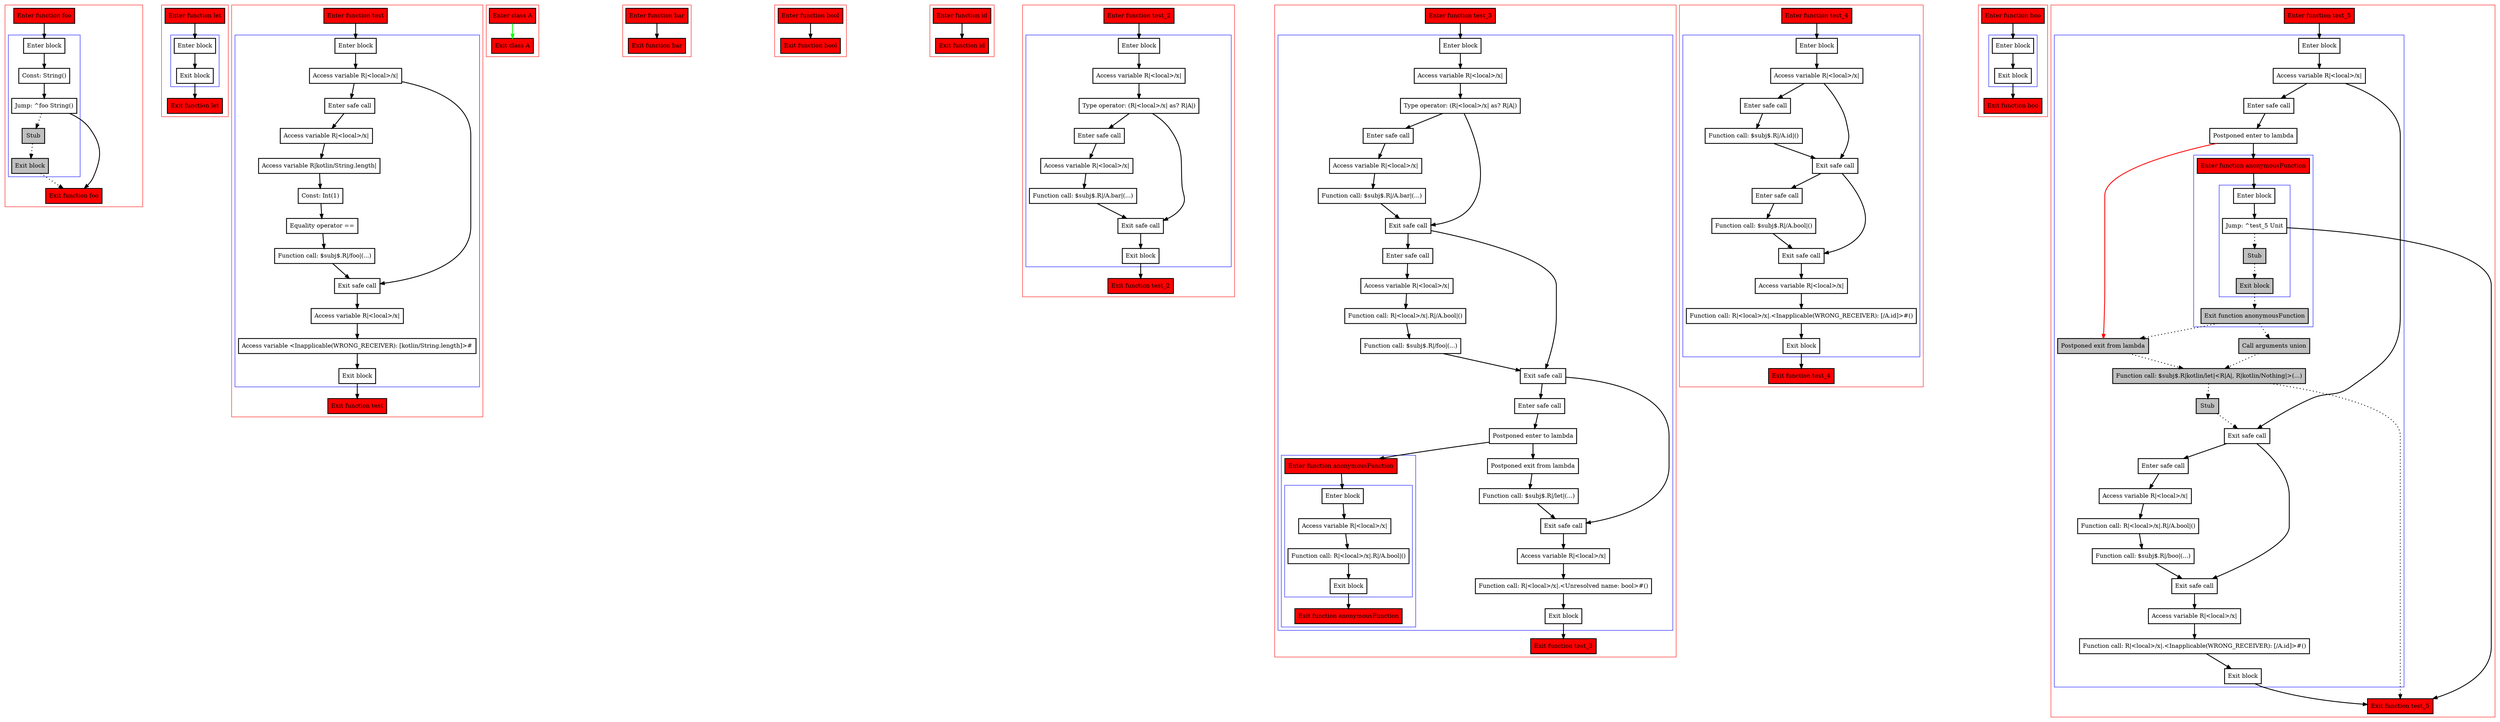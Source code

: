 digraph safeCalls_kt {
    graph [nodesep=3]
    node [shape=box penwidth=2]
    edge [penwidth=2]

    subgraph cluster_0 {
        color=red
        0 [label="Enter function foo" style="filled" fillcolor=red];
        subgraph cluster_1 {
            color=blue
            1 [label="Enter block"];
            2 [label="Const: String()"];
            3 [label="Jump: ^foo String()"];
            4 [label="Stub" style="filled" fillcolor=gray];
            5 [label="Exit block" style="filled" fillcolor=gray];
        }
        6 [label="Exit function foo" style="filled" fillcolor=red];
    }
    0 -> {1};
    1 -> {2};
    2 -> {3};
    3 -> {6};
    3 -> {4} [style=dotted];
    4 -> {5} [style=dotted];
    5 -> {6} [style=dotted];

    subgraph cluster_2 {
        color=red
        7 [label="Enter function let" style="filled" fillcolor=red];
        subgraph cluster_3 {
            color=blue
            8 [label="Enter block"];
            9 [label="Exit block"];
        }
        10 [label="Exit function let" style="filled" fillcolor=red];
    }
    7 -> {8};
    8 -> {9};
    9 -> {10};

    subgraph cluster_4 {
        color=red
        11 [label="Enter function test" style="filled" fillcolor=red];
        subgraph cluster_5 {
            color=blue
            12 [label="Enter block"];
            13 [label="Access variable R|<local>/x|"];
            14 [label="Enter safe call"];
            15 [label="Access variable R|<local>/x|"];
            16 [label="Access variable R|kotlin/String.length|"];
            17 [label="Const: Int(1)"];
            18 [label="Equality operator =="];
            19 [label="Function call: $subj$.R|/foo|(...)"];
            20 [label="Exit safe call"];
            21 [label="Access variable R|<local>/x|"];
            22 [label="Access variable <Inapplicable(WRONG_RECEIVER): [kotlin/String.length]>#"];
            23 [label="Exit block"];
        }
        24 [label="Exit function test" style="filled" fillcolor=red];
    }
    11 -> {12};
    12 -> {13};
    13 -> {14 20};
    14 -> {15};
    15 -> {16};
    16 -> {17};
    17 -> {18};
    18 -> {19};
    19 -> {20};
    20 -> {21};
    21 -> {22};
    22 -> {23};
    23 -> {24};

    subgraph cluster_6 {
        color=red
        25 [label="Enter class A" style="filled" fillcolor=red];
        26 [label="Exit class A" style="filled" fillcolor=red];
    }
    25 -> {26} [color=green];

    subgraph cluster_7 {
        color=red
        27 [label="Enter function bar" style="filled" fillcolor=red];
        28 [label="Exit function bar" style="filled" fillcolor=red];
    }
    27 -> {28};

    subgraph cluster_8 {
        color=red
        29 [label="Enter function bool" style="filled" fillcolor=red];
        30 [label="Exit function bool" style="filled" fillcolor=red];
    }
    29 -> {30};

    subgraph cluster_9 {
        color=red
        31 [label="Enter function id" style="filled" fillcolor=red];
        32 [label="Exit function id" style="filled" fillcolor=red];
    }
    31 -> {32};

    subgraph cluster_10 {
        color=red
        33 [label="Enter function test_2" style="filled" fillcolor=red];
        subgraph cluster_11 {
            color=blue
            34 [label="Enter block"];
            35 [label="Access variable R|<local>/x|"];
            36 [label="Type operator: (R|<local>/x| as? R|A|)"];
            37 [label="Enter safe call"];
            38 [label="Access variable R|<local>/x|"];
            39 [label="Function call: $subj$.R|/A.bar|(...)"];
            40 [label="Exit safe call"];
            41 [label="Exit block"];
        }
        42 [label="Exit function test_2" style="filled" fillcolor=red];
    }
    33 -> {34};
    34 -> {35};
    35 -> {36};
    36 -> {37 40};
    37 -> {38};
    38 -> {39};
    39 -> {40};
    40 -> {41};
    41 -> {42};

    subgraph cluster_12 {
        color=red
        43 [label="Enter function test_3" style="filled" fillcolor=red];
        subgraph cluster_13 {
            color=blue
            44 [label="Enter block"];
            45 [label="Access variable R|<local>/x|"];
            46 [label="Type operator: (R|<local>/x| as? R|A|)"];
            47 [label="Enter safe call"];
            48 [label="Access variable R|<local>/x|"];
            49 [label="Function call: $subj$.R|/A.bar|(...)"];
            50 [label="Exit safe call"];
            51 [label="Enter safe call"];
            52 [label="Access variable R|<local>/x|"];
            53 [label="Function call: R|<local>/x|.R|/A.bool|()"];
            54 [label="Function call: $subj$.R|/foo|(...)"];
            55 [label="Exit safe call"];
            56 [label="Enter safe call"];
            57 [label="Postponed enter to lambda"];
            subgraph cluster_14 {
                color=blue
                65 [label="Enter function anonymousFunction" style="filled" fillcolor=red];
                subgraph cluster_15 {
                    color=blue
                    66 [label="Enter block"];
                    67 [label="Access variable R|<local>/x|"];
                    68 [label="Function call: R|<local>/x|.R|/A.bool|()"];
                    69 [label="Exit block"];
                }
                70 [label="Exit function anonymousFunction" style="filled" fillcolor=red];
            }
            58 [label="Postponed exit from lambda"];
            59 [label="Function call: $subj$.R|/let|(...)"];
            60 [label="Exit safe call"];
            61 [label="Access variable R|<local>/x|"];
            62 [label="Function call: R|<local>/x|.<Unresolved name: bool>#()"];
            63 [label="Exit block"];
        }
        64 [label="Exit function test_3" style="filled" fillcolor=red];
    }
    43 -> {44};
    44 -> {45};
    45 -> {46};
    46 -> {47 50};
    47 -> {48};
    48 -> {49};
    49 -> {50};
    50 -> {51 55};
    51 -> {52};
    52 -> {53};
    53 -> {54};
    54 -> {55};
    55 -> {56 60};
    56 -> {57};
    57 -> {58 65};
    58 -> {59};
    59 -> {60};
    60 -> {61};
    61 -> {62};
    62 -> {63};
    63 -> {64};
    65 -> {66};
    66 -> {67};
    67 -> {68};
    68 -> {69};
    69 -> {70};

    subgraph cluster_16 {
        color=red
        71 [label="Enter function test_4" style="filled" fillcolor=red];
        subgraph cluster_17 {
            color=blue
            72 [label="Enter block"];
            73 [label="Access variable R|<local>/x|"];
            74 [label="Enter safe call"];
            75 [label="Function call: $subj$.R|/A.id|()"];
            76 [label="Exit safe call"];
            77 [label="Enter safe call"];
            78 [label="Function call: $subj$.R|/A.bool|()"];
            79 [label="Exit safe call"];
            80 [label="Access variable R|<local>/x|"];
            81 [label="Function call: R|<local>/x|.<Inapplicable(WRONG_RECEIVER): [/A.id]>#()"];
            82 [label="Exit block"];
        }
        83 [label="Exit function test_4" style="filled" fillcolor=red];
    }
    71 -> {72};
    72 -> {73};
    73 -> {74 76};
    74 -> {75};
    75 -> {76};
    76 -> {77 79};
    77 -> {78};
    78 -> {79};
    79 -> {80};
    80 -> {81};
    81 -> {82};
    82 -> {83};

    subgraph cluster_18 {
        color=red
        84 [label="Enter function boo" style="filled" fillcolor=red];
        subgraph cluster_19 {
            color=blue
            85 [label="Enter block"];
            86 [label="Exit block"];
        }
        87 [label="Exit function boo" style="filled" fillcolor=red];
    }
    84 -> {85};
    85 -> {86};
    86 -> {87};

    subgraph cluster_20 {
        color=red
        88 [label="Enter function test_5" style="filled" fillcolor=red];
        subgraph cluster_21 {
            color=blue
            89 [label="Enter block"];
            90 [label="Access variable R|<local>/x|"];
            91 [label="Enter safe call"];
            92 [label="Postponed enter to lambda"];
            subgraph cluster_22 {
                color=blue
                107 [label="Enter function anonymousFunction" style="filled" fillcolor=red];
                subgraph cluster_23 {
                    color=blue
                    108 [label="Enter block"];
                    109 [label="Jump: ^test_5 Unit"];
                    110 [label="Stub" style="filled" fillcolor=gray];
                    111 [label="Exit block" style="filled" fillcolor=gray];
                }
                112 [label="Exit function anonymousFunction" style="filled" fillcolor=red style="filled" fillcolor=gray];
            }
            93 [label="Call arguments union" style="filled" fillcolor=gray];
            94 [label="Postponed exit from lambda" style="filled" fillcolor=gray];
            95 [label="Function call: $subj$.R|kotlin/let|<R|A|, R|kotlin/Nothing|>(...)" style="filled" fillcolor=gray];
            96 [label="Stub" style="filled" fillcolor=gray];
            97 [label="Exit safe call"];
            98 [label="Enter safe call"];
            99 [label="Access variable R|<local>/x|"];
            100 [label="Function call: R|<local>/x|.R|/A.bool|()"];
            101 [label="Function call: $subj$.R|/boo|(...)"];
            102 [label="Exit safe call"];
            103 [label="Access variable R|<local>/x|"];
            104 [label="Function call: R|<local>/x|.<Inapplicable(WRONG_RECEIVER): [/A.id]>#()"];
            105 [label="Exit block"];
        }
        106 [label="Exit function test_5" style="filled" fillcolor=red];
    }
    88 -> {89};
    89 -> {90};
    90 -> {91 97};
    91 -> {92};
    92 -> {107};
    92 -> {94} [color=red];
    93 -> {95} [style=dotted];
    94 -> {95} [style=dotted];
    95 -> {106 96} [style=dotted];
    96 -> {97} [style=dotted];
    97 -> {98 102};
    98 -> {99};
    99 -> {100};
    100 -> {101};
    101 -> {102};
    102 -> {103};
    103 -> {104};
    104 -> {105};
    105 -> {106};
    107 -> {108};
    108 -> {109};
    109 -> {106};
    109 -> {110} [style=dotted];
    110 -> {111} [style=dotted];
    111 -> {112} [style=dotted];
    112 -> {94 93} [style=dotted];

}
